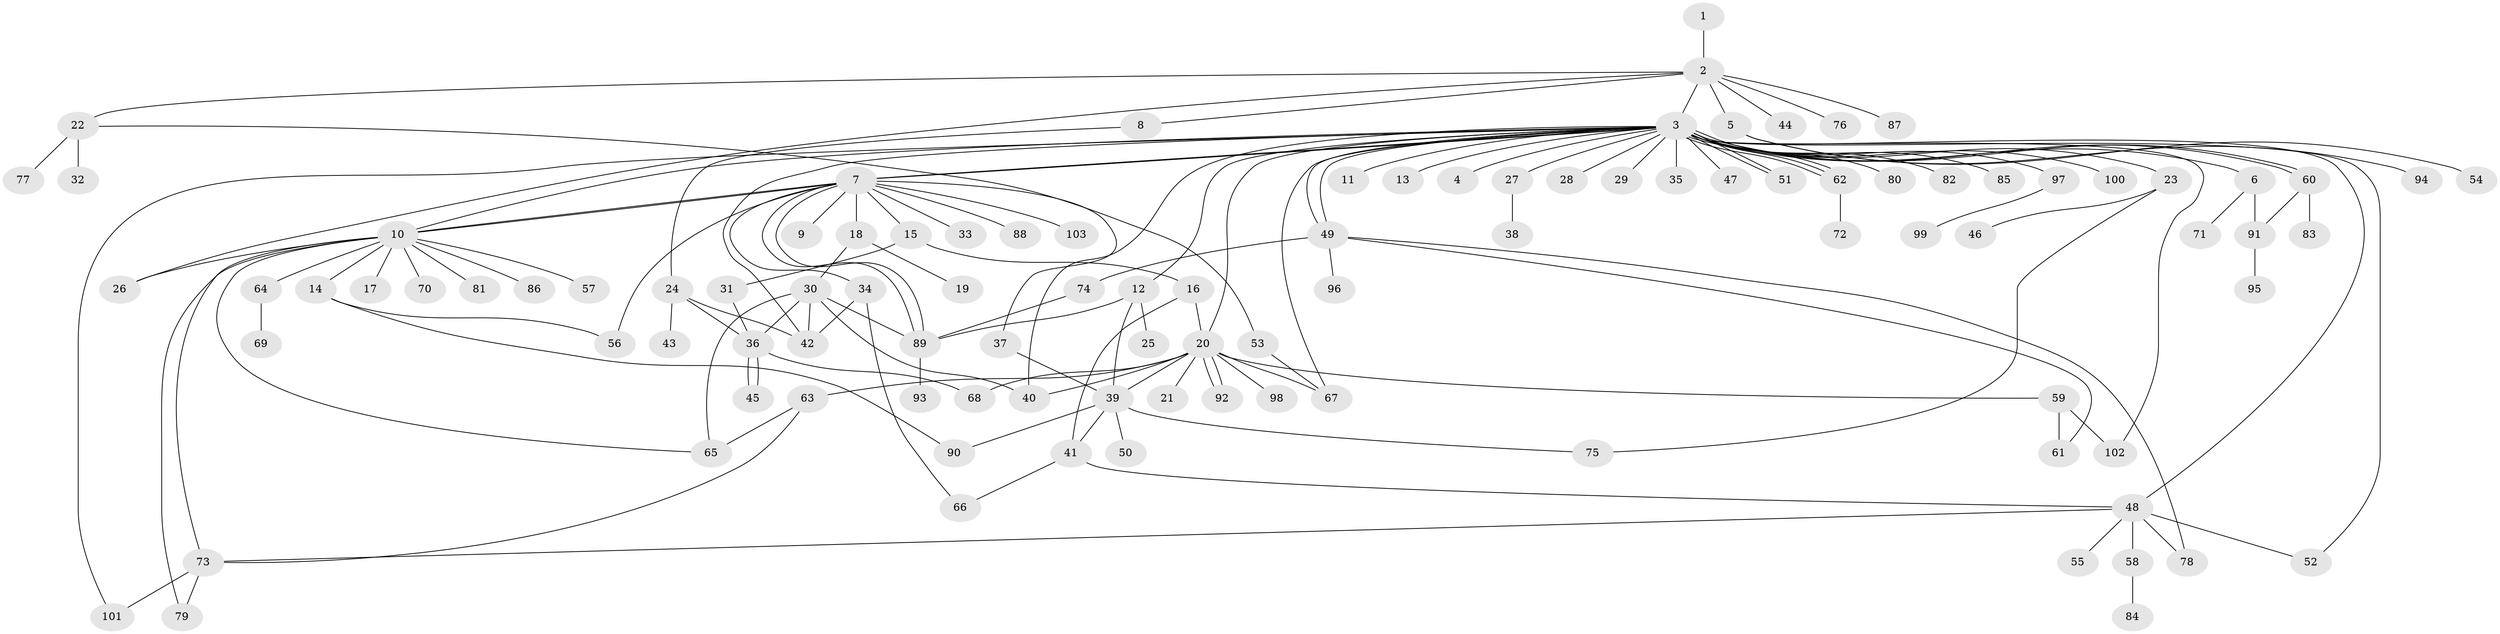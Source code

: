 // coarse degree distribution, {1: 0.4819277108433735, 8: 0.012048192771084338, 36: 0.012048192771084338, 3: 0.13253012048192772, 13: 0.03614457831325301, 2: 0.21686746987951808, 7: 0.024096385542168676, 5: 0.03614457831325301, 4: 0.012048192771084338, 9: 0.012048192771084338, 10: 0.012048192771084338, 6: 0.012048192771084338}
// Generated by graph-tools (version 1.1) at 2025/41/03/06/25 10:41:47]
// undirected, 103 vertices, 147 edges
graph export_dot {
graph [start="1"]
  node [color=gray90,style=filled];
  1;
  2;
  3;
  4;
  5;
  6;
  7;
  8;
  9;
  10;
  11;
  12;
  13;
  14;
  15;
  16;
  17;
  18;
  19;
  20;
  21;
  22;
  23;
  24;
  25;
  26;
  27;
  28;
  29;
  30;
  31;
  32;
  33;
  34;
  35;
  36;
  37;
  38;
  39;
  40;
  41;
  42;
  43;
  44;
  45;
  46;
  47;
  48;
  49;
  50;
  51;
  52;
  53;
  54;
  55;
  56;
  57;
  58;
  59;
  60;
  61;
  62;
  63;
  64;
  65;
  66;
  67;
  68;
  69;
  70;
  71;
  72;
  73;
  74;
  75;
  76;
  77;
  78;
  79;
  80;
  81;
  82;
  83;
  84;
  85;
  86;
  87;
  88;
  89;
  90;
  91;
  92;
  93;
  94;
  95;
  96;
  97;
  98;
  99;
  100;
  101;
  102;
  103;
  1 -- 2;
  2 -- 3;
  2 -- 5;
  2 -- 8;
  2 -- 22;
  2 -- 26;
  2 -- 44;
  2 -- 76;
  2 -- 87;
  3 -- 4;
  3 -- 6;
  3 -- 7;
  3 -- 7;
  3 -- 10;
  3 -- 11;
  3 -- 12;
  3 -- 13;
  3 -- 20;
  3 -- 23;
  3 -- 27;
  3 -- 28;
  3 -- 29;
  3 -- 35;
  3 -- 40;
  3 -- 42;
  3 -- 47;
  3 -- 48;
  3 -- 49;
  3 -- 49;
  3 -- 51;
  3 -- 51;
  3 -- 52;
  3 -- 60;
  3 -- 60;
  3 -- 62;
  3 -- 62;
  3 -- 62;
  3 -- 67;
  3 -- 80;
  3 -- 82;
  3 -- 85;
  3 -- 97;
  3 -- 100;
  3 -- 101;
  3 -- 102;
  5 -- 54;
  5 -- 94;
  6 -- 71;
  6 -- 91;
  7 -- 9;
  7 -- 10;
  7 -- 10;
  7 -- 15;
  7 -- 18;
  7 -- 33;
  7 -- 34;
  7 -- 37;
  7 -- 56;
  7 -- 88;
  7 -- 89;
  7 -- 89;
  7 -- 103;
  8 -- 24;
  10 -- 14;
  10 -- 17;
  10 -- 26;
  10 -- 57;
  10 -- 64;
  10 -- 65;
  10 -- 70;
  10 -- 73;
  10 -- 79;
  10 -- 81;
  10 -- 86;
  12 -- 25;
  12 -- 39;
  12 -- 89;
  14 -- 56;
  14 -- 90;
  15 -- 16;
  15 -- 31;
  16 -- 20;
  16 -- 41;
  18 -- 19;
  18 -- 30;
  20 -- 21;
  20 -- 39;
  20 -- 40;
  20 -- 59;
  20 -- 63;
  20 -- 67;
  20 -- 68;
  20 -- 92;
  20 -- 92;
  20 -- 98;
  22 -- 32;
  22 -- 53;
  22 -- 77;
  23 -- 46;
  23 -- 75;
  24 -- 36;
  24 -- 42;
  24 -- 43;
  27 -- 38;
  30 -- 36;
  30 -- 40;
  30 -- 42;
  30 -- 65;
  30 -- 89;
  31 -- 36;
  34 -- 42;
  34 -- 66;
  36 -- 45;
  36 -- 45;
  36 -- 68;
  37 -- 39;
  39 -- 41;
  39 -- 50;
  39 -- 75;
  39 -- 90;
  41 -- 48;
  41 -- 66;
  48 -- 52;
  48 -- 55;
  48 -- 58;
  48 -- 73;
  48 -- 78;
  49 -- 61;
  49 -- 74;
  49 -- 78;
  49 -- 96;
  53 -- 67;
  58 -- 84;
  59 -- 61;
  59 -- 102;
  60 -- 83;
  60 -- 91;
  62 -- 72;
  63 -- 65;
  63 -- 73;
  64 -- 69;
  73 -- 79;
  73 -- 101;
  74 -- 89;
  89 -- 93;
  91 -- 95;
  97 -- 99;
}

